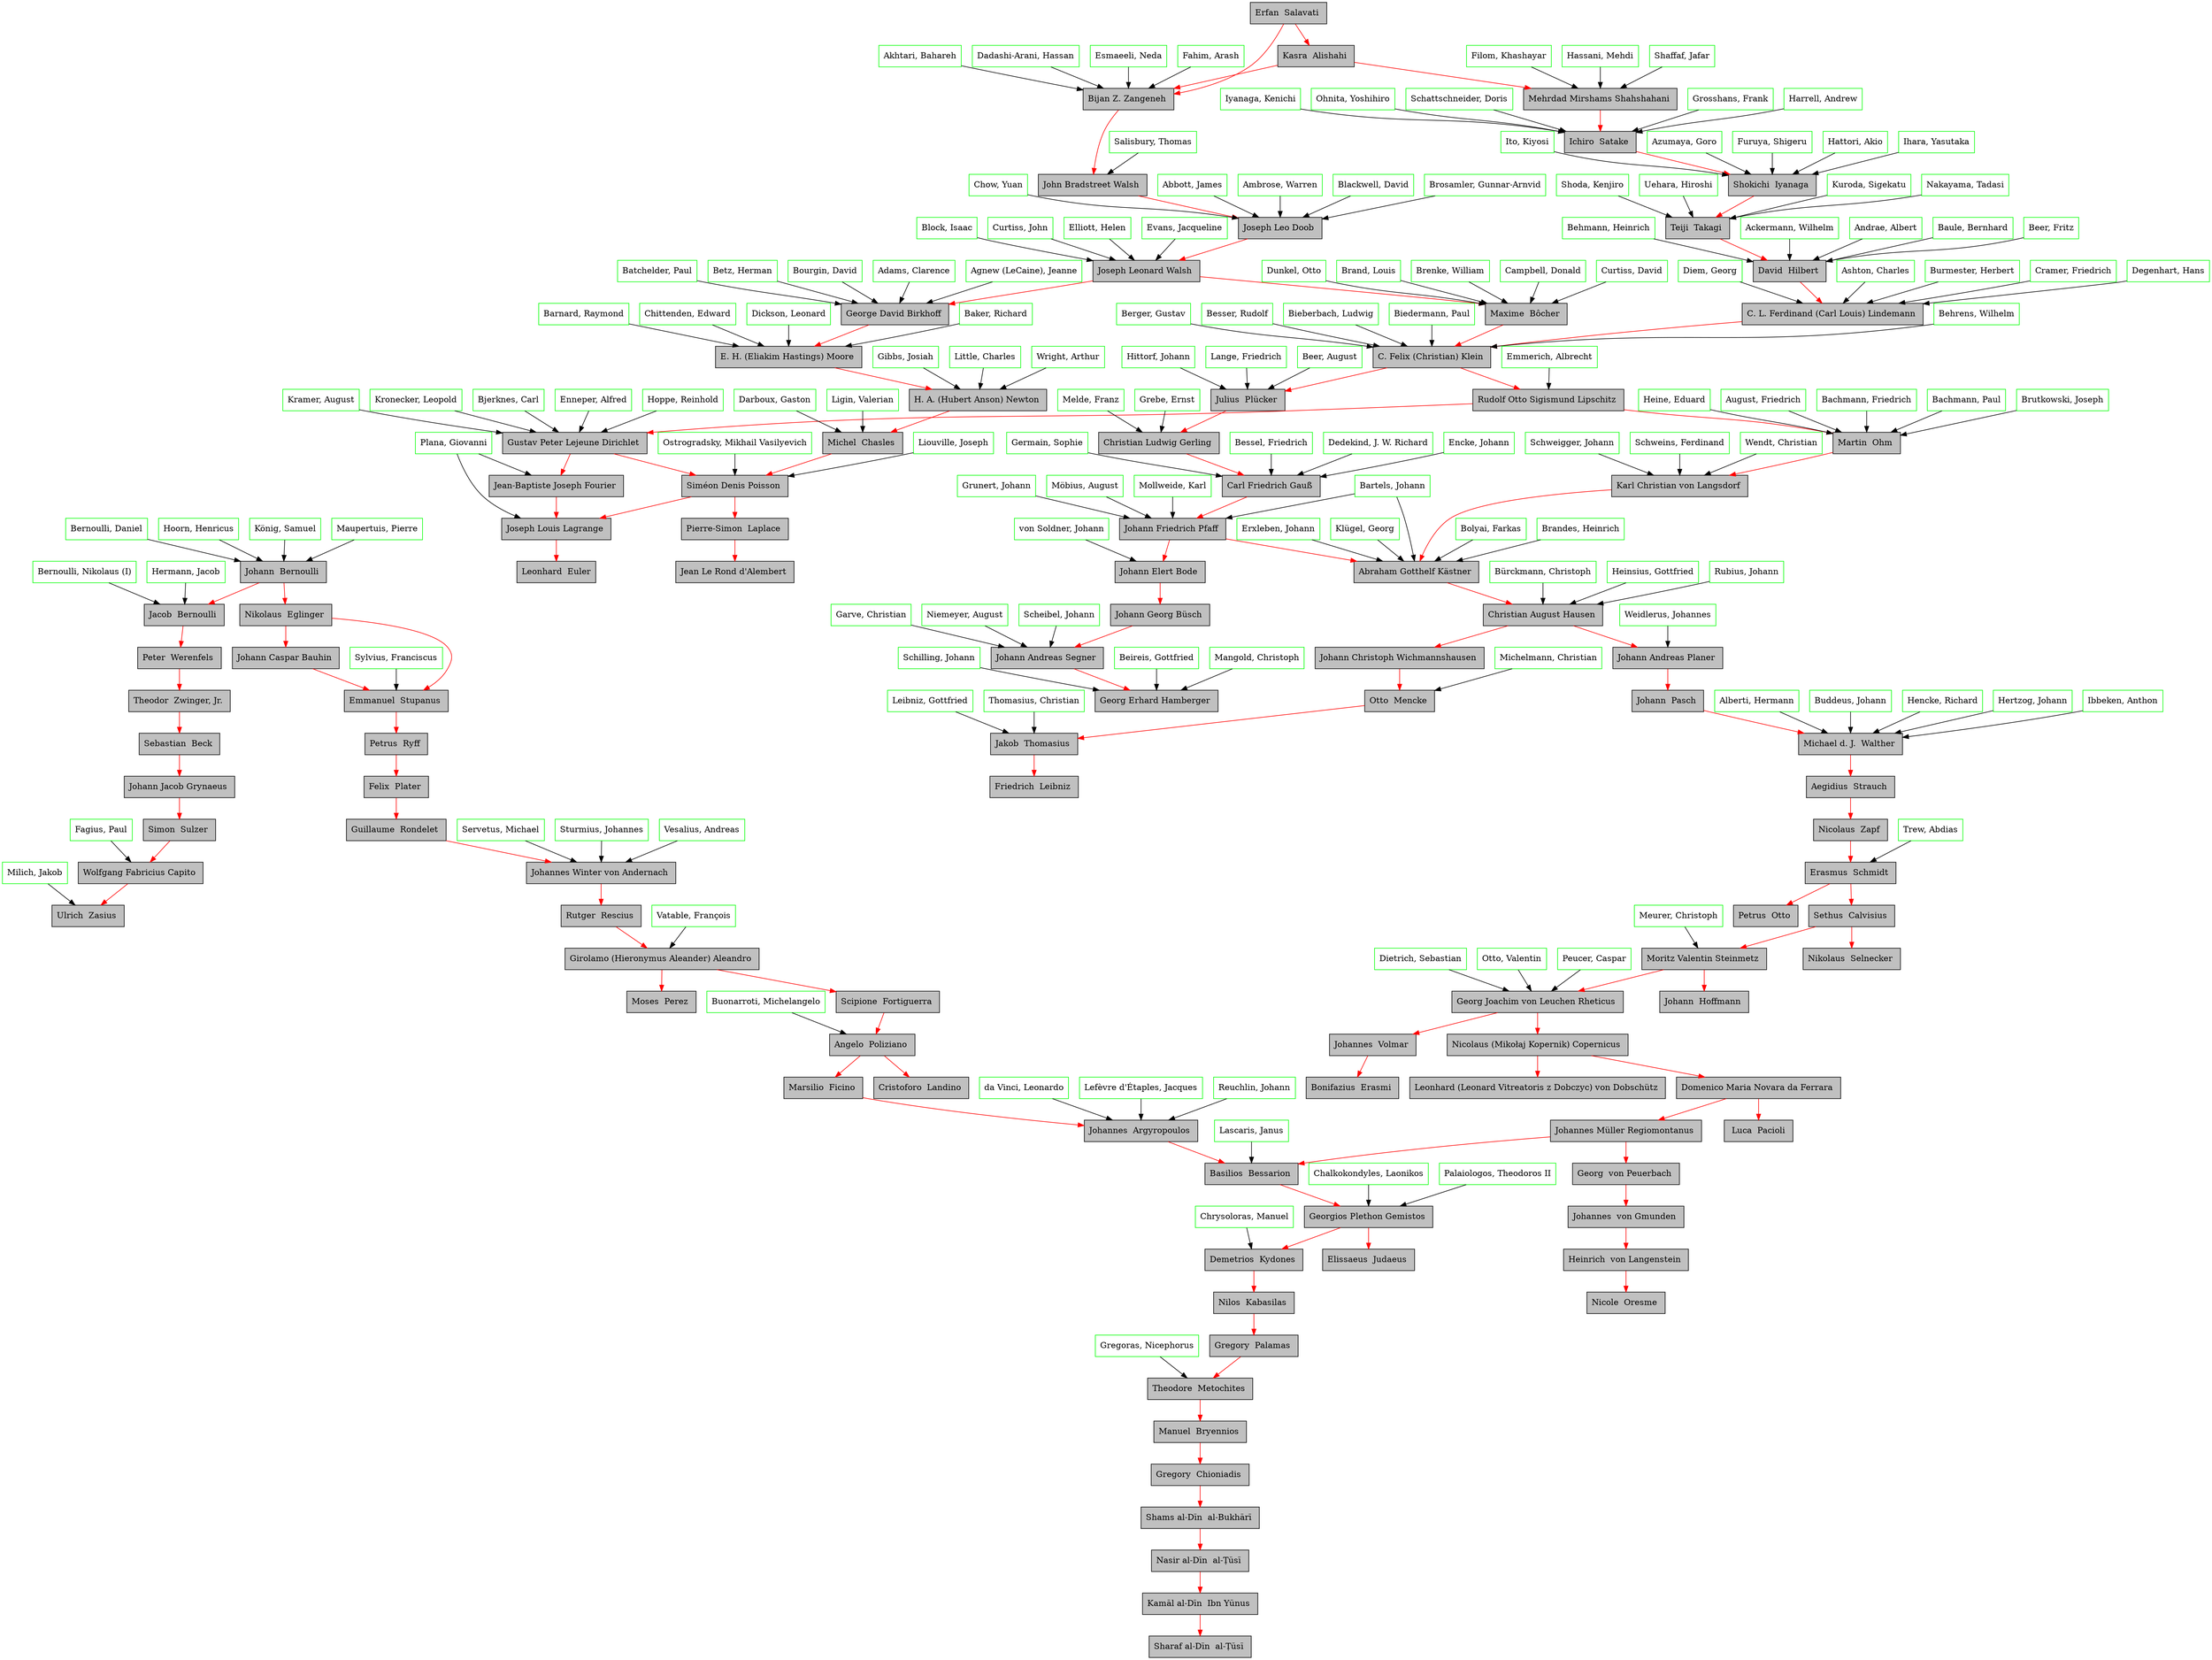 // Generated by console.py
// parameters: up depth=-1, down depth=-1, up width=2, down width=2, presentation width=5
digraph G {
	node [shape=box, style=filled, fillcolor=white];
	127424 [label="Erasmus  Schmidt " fillcolor="gray"];
	127942 [label="Petrus  Otto " fillcolor="gray"];
	131535 [label="Angelo  Poliziano " fillcolor="gray"];
	4225 [label="John Bradstreet Walsh " fillcolor="gray"];
	7298 [label="David  Hilbert " fillcolor="gray"];
	131539 [label="Marsilio  Ficino " fillcolor="gray"];
	131540 [label="Cristoforo  Landino " fillcolor="gray"];
	128986 [label="Johann Andreas Planer " fillcolor="gray"];
	127962 [label="Michael d. J.  Walther " fillcolor="gray"];
	131561 [label="Basilios  Bessarion " fillcolor="gray"];
	137705 [label="Jakob  Thomasius " fillcolor="gray"];
	223724 [label="Kamāl al-Dīn  Ibn Yūnus " fillcolor="gray"];
	131575 [label="Georgios Plethon Gemistos " fillcolor="gray"];
	53410 [label="Johann  Bernoulli " fillcolor="gray"];
	204293 [label="Shams al‐Dīn  al‐Bukhārī " fillcolor="gray"];
	54440 [label="Jacob  Bernoulli " fillcolor="gray"];
	7865 [label="H. A. (Hubert Anson) Newton " fillcolor="gray"];
	230926 [label="Sharaf al-Dīn  al-Ṭūsī " fillcolor="gray"];
	38586 [label="Leonhard  Euler" fillcolor="gray"];
	17608 [label="Bijan Z. Zangeneh " fillcolor="gray"];
	128046 [label="Johann  Pasch " fillcolor="gray"];
	7401 [label="C. Felix (Christian) Klein " fillcolor="gray"];
	7402 [label="Julius  Plücker " fillcolor="gray"];
	7404 [label="C. L. Ferdinand (Carl Louis) Lindemann " fillcolor="gray"];
	5879 [label="George David Birkhoff " fillcolor="gray"];
	201288 [label="Gregory  Chioniadis " fillcolor="gray"];
	21235 [label="Otto  Mencke " fillcolor="gray"];
	7431 [label="Maxime  Bôcher " fillcolor="gray"];
	129628 [label="Nikolaus  Eglinger " fillcolor="gray"];
	32512 [label="Mehrdad Mirshams Shahshahani " fillcolor="gray"];
	184935 [label="Johann  Hoffmann " fillcolor="gray"];
	126571 [label="Rutger  Rescius " fillcolor="gray"];
	158329 [label="Guillaume  Rondelet " fillcolor="gray"];
	134780 [label="Demetrios  Kydones " fillcolor="gray"];
	134781 [label="Elissaeus  Judaeus " fillcolor="gray"];
	126087 [label="Georg  von Peuerbach " fillcolor="gray"];
	4929 [label="Joseph Leonard Walsh " fillcolor="gray"];
	18230 [label="Johann Friedrich Pfaff " fillcolor="gray"];
	18231 [label="Carl Friedrich Gauß " fillcolor="gray"];
	126109 [label="Johannes Müller Regiomontanus " fillcolor="gray"];
	126112 [label="Domenico Maria Novara da Ferrara " fillcolor="gray"];
	126113 [label="Leonhard (Leonard Vitreatoris z Dobczyc) von Dobschütz " fillcolor="gray"];
	57670 [label="Christian August Hausen " fillcolor="gray"];
	22859 [label="Ichiro  Satake " fillcolor="gray"];
	129708 [label="Johann Caspar Bauhin " fillcolor="gray"];
	127668 [label="Johann Georg Büsch " fillcolor="gray"];
	199357 [label="Nicole  Oresme " fillcolor="gray"];
	126659 [label="Ulrich  Zasius " fillcolor="gray"];
	125125 [label="Emmanuel  Stupanus " fillcolor="gray"];
	143045 [label="Johann Jacob Grynaeus " fillcolor="gray"];
	130248 [label="Petrus  Ryff " fillcolor="gray"];
	176844 [label="Gregory  Palamas " fillcolor="gray"];
	127181 [label="Girolamo (Hieronymus Aleander) Aleandro " fillcolor="gray"];
	60782 [label="Johann Andreas Segner " fillcolor="gray"];
	26995 [label="Michel  Chasles " fillcolor="gray"];
	45944 [label="Shokichi  Iyanaga " fillcolor="gray"];
	127710 [label="Johann Elert Bode " fillcolor="gray"];
	126177 [label="Nicolaus (Mikołaj Kopernik) Copernicus " fillcolor="gray"];
	108266 [label="Jean Le Rond d'Alembert " fillcolor="gray"];
	143083 [label="Theodor  Zwinger, Jr. " fillcolor="gray"];
	143084 [label="Peter  Werenfels " fillcolor="gray"];
	143082 [label="Sebastian  Beck " fillcolor="gray"];
	55699 [label="Teiji  Takagi " fillcolor="gray"];
	127734 [label="Nicolaus  Zapf " fillcolor="gray"];
	126724 [label="Bonifazius  Erasmi " fillcolor="gray"];
	108295 [label="Pierre-Simon  Laplace " fillcolor="gray"];
	126730 [label="Johannes  Volmar " fillcolor="gray"];
	66476 [label="Abraham Gotthelf Kästner " fillcolor="gray"];
	143630 [label="Friedrich  Leibniz " fillcolor="gray"];
	806 [label="E. H. (Eliakim Hastings) Moore " fillcolor="gray"];
	47025 [label="Karl Christian von Langsdorf " fillcolor="gray"];
	127264 [label="Heinrich  von Langenstein " fillcolor="gray"];
	17864 [label="Joseph Louis Lagrange " fillcolor="gray"];
	17865 [label="Siméon Denis Poisson " fillcolor="gray"];
	29642 [label="Christian Ludwig Gerling " fillcolor="gray"];
	127790 [label="Moritz Valentin Steinmetz " fillcolor="gray"];
	184631 [label="Theodore  Metochites " fillcolor="gray"];
	47064 [label="Martin  Ohm " fillcolor="gray"];
	127801 [label="Aegidius  Strauch " fillcolor="gray"];
	184632 [label="Manuel  Bryennios " fillcolor="gray"];
	72669 [label="Johann Christoph Wichmannshausen " fillcolor="gray"];
	4598 [label="Joseph Leo Doob " fillcolor="gray"];
	131399 [label="Wolfgang Fabricius Capito " fillcolor="gray"];
	182090 [label="Felix  Plater " fillcolor="gray"];
	182092 [label="Simon  Sulzer " fillcolor="gray"];
	19964 [label="Rudolf Otto Sigismund Lipschitz " fillcolor="gray"];
	131435 [label="Kasra  Alishahi " fillcolor="gray"];
	126827 [label="Georg Joachim von Leuchen Rheticus " fillcolor="gray"];
	131444 [label="Johannes  Argyropoulos " fillcolor="gray"];
	131446 [label="Moses  Perez " fillcolor="gray"];
	119159 [label="Johannes Winter von Andernach " fillcolor="gray"];
	131447 [label="Scipione  Fortiguerra " fillcolor="gray"];
	127864 [label="Nikolaus  Selnecker " fillcolor="gray"];
	17946 [label="Gustav Peter Lejeune Dirichlet " fillcolor="gray"];
	189839 [label="Erfan  Salavati " fillcolor="gray"];
	127898 [label="Sethus  Calvisius " fillcolor="gray"];
	17981 [label="Jean-Baptiste Joseph Fourier " fillcolor="gray"];
	217509 [label="Nasir al-Dīn  al-Ṭūsī " fillcolor="gray"];
	126887 [label="Johannes  von Gmunden " fillcolor="gray"];
	126888 [label=" Luca  Pacioli " fillcolor="gray"];
	146365 [label="Nilos  Kabasilas " fillcolor="gray"];
	125886 [label="Georg Erhard Hamberger " fillcolor="gray"];
	127424 -> 127898 [color="red"];
	127424 -> 127942 [color="red"];
	131535 -> 131539 [color="red"];
	131535 -> 131540 [color="red"];
	4225 -> 4598 [color="red"];
	7298 -> 7404 [color="red"];
	131539 -> 131444 [color="red"];
	128986 -> 128046 [color="red"];
	127962 -> 127801 [color="red"];
	131561 -> 131575 [color="red"];
	137705 -> 143630 [color="red"];
	223724 -> 230926 [color="red"];
	131575 -> 134780 [color="red"];
	131575 -> 134781 [color="red"];
	53410 -> 54440 [color="red"];
	53410 -> 129628 [color="red"];
	204293 -> 217509 [color="red"];
	54440 -> 143084 [color="red"];
	7865 -> 26995 [color="red"];
	17608 -> 4225 [color="red"];
	128046 -> 127962 [color="red"];
	7401 -> 7402 [color="red"];
	7401 -> 19964 [color="red"];
	7402 -> 29642 [color="red"];
	7404 -> 7401 [color="red"];
	5879 -> 806 [color="red"];
	201288 -> 204293 [color="red"];
	21235 -> 137705 [color="red"];
	7431 -> 7401 [color="red"];
	129628 -> 129708 [color="red"];
	129628 -> 125125 [color="red"];
	32512 -> 22859 [color="red"];
	126571 -> 127181 [color="red"];
	158329 -> 119159 [color="red"];
	134780 -> 146365 [color="red"];
	126087 -> 126887 [color="red"];
	4929 -> 5879 [color="red"];
	4929 -> 7431 [color="red"];
	18230 -> 66476 [color="red"];
	18230 -> 127710 [color="red"];
	18231 -> 18230 [color="red"];
	126109 -> 131561 [color="red"];
	126109 -> 126087 [color="red"];
	126112 -> 126888 [color="red"];
	126112 -> 126109 [color="red"];
	57670 -> 128986 [color="red"];
	57670 -> 72669 [color="red"];
	22859 -> 45944 [color="red"];
	129708 -> 125125 [color="red"];
	127668 -> 60782 [color="red"];
	125125 -> 130248 [color="red"];
	143045 -> 182092 [color="red"];
	130248 -> 182090 [color="red"];
	176844 -> 184631 [color="red"];
	127181 -> 131446 [color="red"];
	127181 -> 131447 [color="red"];
	60782 -> 125886 [color="red"];
	26995 -> 17865 [color="red"];
	45944 -> 55699 [color="red"];
	127710 -> 127668 [color="red"];
	126177 -> 126112 [color="red"];
	126177 -> 126113 [color="red"];
	143083 -> 143082 [color="red"];
	143084 -> 143083 [color="red"];
	143082 -> 143045 [color="red"];
	55699 -> 7298 [color="red"];
	127734 -> 127424 [color="red"];
	108295 -> 108266 [color="red"];
	126730 -> 126724 [color="red"];
	66476 -> 57670 [color="red"];
	806 -> 7865 [color="red"];
	47025 -> 66476 [color="red"];
	127264 -> 199357 [color="red"];
	17864 -> 38586 [color="red"];
	17865 -> 17864 [color="red"];
	17865 -> 108295 [color="red"];
	29642 -> 18231 [color="red"];
	127790 -> 126827 [color="red"];
	127790 -> 184935 [color="red"];
	184631 -> 184632 [color="red"];
	47064 -> 47025 [color="red"];
	127801 -> 127734 [color="red"];
	184632 -> 201288 [color="red"];
	72669 -> 21235 [color="red"];
	4598 -> 4929 [color="red"];
	131399 -> 126659 [color="red"];
	182090 -> 158329 [color="red"];
	182092 -> 131399 [color="red"];
	19964 -> 47064 [color="red"];
	19964 -> 17946 [color="red"];
	131435 -> 17608 [color="red"];
	131435 -> 32512 [color="red"];
	126827 -> 126177 [color="red"];
	126827 -> 126730 [color="red"];
	131444 -> 131561 [color="red"];
	119159 -> 126571 [color="red"];
	131447 -> 131535 [color="red"];
	17946 -> 17865 [color="red"];
	17946 -> 17981 [color="red"];
	189839 -> 17608 [color="red"];
	189839 -> 131435 [color="red"];
	127898 -> 127864 [color="red"];
	127898 -> 127790 [color="red"];
	17981 -> 17864 [color="red"];
	217509 -> 223724 [color="red"];
	126887 -> 127264 [color="red"];
	146365 -> 176844 [color="red"];
	127665 [label="Trew, Abdias" color="green"];
	127665 -> 127424
	131589 [label="Buonarroti, Michelangelo" color="green"];
	131589 -> 131535
	17626 [label="Salisbury, Thomas" color="green"];
	17626 -> 4225
	7396 [label="Ackermann, Wilhelm" color="green"];
	7396 -> 7298
	7359 [label="Andrae, Albert" color="green"];
	7359 -> 7298
	7389 [label="Baule, Bernhard" color="green"];
	7389 -> 7298
	7336 [label="Beer, Fritz" color="green"];
	7336 -> 7298
	7392 [label="Behmann, Heinrich" color="green"];
	7392 -> 7298
	129079 [label="Weidlerus, Johannes" color="green"];
	129079 -> 128986
	232588 [label="Alberti, Hermann" color="green"];
	232588 -> 127962
	127646 [label="Buddeus, Johann" color="green"];
	127646 -> 127962
	232585 [label="Hencke, Richard" color="green"];
	232585 -> 127962
	232584 [label="Hertzog, Johann" color="green"];
	232584 -> 127962
	232587 [label="Ibbeken, Anthon" color="green"];
	232587 -> 127962
	131541 [label="Lascaris, Janus" color="green"];
	131541 -> 131561
	60985 [label="Leibniz, Gottfried" color="green"];
	60985 -> 137705
	127946 [label="Thomasius, Christian" color="green"];
	127946 -> 137705
	157015 [label="Chalkokondyles, Laonikos" color="green"];
	157015 -> 131575
	133754 [label="Palaiologos, Theodoros II" color="green"];
	133754 -> 131575
	108998 [label="Bernoulli, Daniel" color="green"];
	108998 -> 53410
	113403 [label="Hoorn, Henricus" color="green"];
	113403 -> 53410
	110897 [label="König, Samuel" color="green"];
	110897 -> 53410
	235010 [label="Maupertuis, Pierre" color="green"];
	235010 -> 53410
	103742 [label="Bernoulli, Nikolaus (I)" color="green"];
	103742 -> 54440
	96720 [label="Hermann, Jacob" color="green"];
	96720 -> 54440
	132578 [label="Gibbs, Josiah" color="green"];
	132578 -> 7865
	22376 [label="Little, Charles" color="green"];
	22376 -> 7865
	118720 [label="Wright, Arthur" color="green"];
	118720 -> 7865
	185687 [label="Akhtari, Bahareh" color="green"];
	185687 -> 17608
	143427 [label="Dadashi-Arani, Hassan" color="green"];
	143427 -> 17608
	209087 [label="Esmaeeli, Neda" color="green"];
	209087 -> 17608
	143550 [label="Fahim, Arash" color="green"];
	143550 -> 17608
	7450 [label="Behrens, Wilhelm" color="green"];
	7450 -> 7401
	217696 [label="Berger, Gustav" color="green"];
	217696 -> 7401
	217697 [label="Besser, Rudolf" color="green"];
	217697 -> 7401
	19524 [label="Bieberbach, Ludwig" color="green"];
	19524 -> 7401
	745 [label="Biedermann, Paul" color="green"];
	745 -> 7401
	137028 [label="Beer, August" color="green"];
	137028 -> 7402
	190351 [label="Hittorf, Johann" color="green"];
	190351 -> 7402
	231030 [label="Lange, Friedrich" color="green"];
	231030 -> 7402
	53546 [label="Ashton, Charles" color="green"];
	53546 -> 7404
	54640 [label="Burmester, Herbert" color="green"];
	54640 -> 7404
	53544 [label="Cramer, Friedrich" color="green"];
	53544 -> 7404
	53545 [label="Degenhart, Hans" color="green"];
	53545 -> 7404
	57836 [label="Diem, Georg" color="green"];
	57836 -> 7404
	4931 [label="Adams, Clarence" color="green"];
	4931 -> 5879
	43589 [label="Agnew (LeCaine), Jeanne" color="green"];
	43589 -> 5879
	4923 [label="Batchelder, Paul" color="green"];
	4923 -> 5879
	4940 [label="Betz, Herman" color="green"];
	4940 -> 5879
	5655 [label="Bourgin, David" color="green"];
	5655 -> 5879
	77909 [label="Michelmann, Christian" color="green"];
	77909 -> 21235
	8156 [label="Brand, Louis" color="green"];
	8156 -> 7431
	8150 [label="Brenke, William" color="green"];
	8150 -> 7431
	8146 [label="Campbell, Donald" color="green"];
	8146 -> 7431
	8148 [label="Curtiss, David" color="green"];
	8148 -> 7431
	8147 [label="Dunkel, Otto" color="green"];
	8147 -> 7431
	263996 [label="Filom, Khashayar" color="green"];
	263996 -> 32512
	150430 [label="Hassani, Mehdi" color="green"];
	150430 -> 32512
	157450 [label="Shaffaf, Jafar" color="green"];
	157450 -> 32512
	135185 [label="Chrysoloras, Manuel" color="green"];
	135185 -> 134780
	35881 [label="Block, Isaac" color="green"];
	35881 -> 4929
	35897 [label="Curtiss, John" color="green"];
	35897 -> 4929
	41350 [label="Elliott, Helen" color="green"];
	41350 -> 4929
	35884 [label="Evans, Jacqueline" color="green"];
	35884 -> 4929
	151180 [label="Bartels, Johann" color="green"];
	151180 -> 18230
	51876 [label="Grunert, Johann" color="green"];
	51876 -> 18230
	35953 [label="Möbius, August" color="green"];
	35953 -> 18230
	140135 [label="Mollweide, Karl" color="green"];
	140135 -> 18230
	18603 [label="Bessel, Friedrich" color="green"];
	18603 -> 18231
	18233 [label="Dedekind, J. W. Richard" color="green"];
	18233 -> 18231
	62547 [label="Encke, Johann" color="green"];
	62547 -> 18231
	55175 [label="Germain, Sophie" color="green"];
	55175 -> 18231
	60213 [label="Bürckmann, Christoph" color="green"];
	60213 -> 57670
	103387 [label="Heinsius, Gottfried" color="green"];
	103387 -> 57670
	235337 [label="Rubius, Johann" color="green"];
	235337 -> 57670
	6566 [label="Grosshans, Frank" color="green"];
	6566 -> 22859
	32514 [label="Harrell, Andrew" color="green"];
	32514 -> 22859
	6568 [label="Iyanaga, Kenichi" color="green"];
	6568 -> 22859
	187723 [label="Ohnita, Yoshihiro" color="green"];
	187723 -> 22859
	65014 [label="Schattschneider, Doris" color="green"];
	65014 -> 22859
	126667 [label="Milich, Jakob" color="green"];
	126667 -> 126659
	101860 [label="Sylvius, Franciscus" color="green"];
	101860 -> 125125
	131235 [label="Vatable, François" color="green"];
	131235 -> 127181
	60816 [label="Garve, Christian" color="green"];
	60816 -> 60782
	60815 [label="Niemeyer, August" color="green"];
	60815 -> 60782
	60817 [label="Scheibel, Johann" color="green"];
	60817 -> 60782
	34254 [label="Darboux, Gaston" color="green"];
	34254 -> 26995
	199754 [label="Ligin, Valerian" color="green"];
	199754 -> 26995
	9437 [label="Azumaya, Goro" color="green"];
	9437 -> 45944
	173857 [label="Furuya, Shigeru" color="green"];
	173857 -> 45944
	177207 [label="Hattori, Akio" color="green"];
	177207 -> 45944
	172396 [label="Ihara, Yasutaka" color="green"];
	172396 -> 45944
	93772 [label="Ito, Kiyosi" color="green"];
	93772 -> 45944
	206303 [label="von Soldner, Johann" color="green"];
	206303 -> 127710
	32925 [label="Kuroda, Sigekatu" color="green"];
	32925 -> 55699
	147654 [label="Nakayama, Tadasi" color="green"];
	147654 -> 55699
	115781 [label="Shoda, Kenjiro" color="green"];
	115781 -> 55699
	42575 [label="Uehara, Hiroshi" color="green"];
	42575 -> 55699
	151180 [label="Bartels, Johann" color="green"];
	151180 -> 66476
	101403 [label="Bolyai, Farkas" color="green"];
	101403 -> 66476
	65162 [label="Brandes, Heinrich" color="green"];
	65162 -> 66476
	92586 [label="Erxleben, Johann" color="green"];
	92586 -> 66476
	60131 [label="Klügel, Georg" color="green"];
	60131 -> 66476
	5893 [label="Baker, Richard" color="green"];
	5893 -> 806
	6116 [label="Barnard, Raymond" color="green"];
	6116 -> 806
	5901 [label="Chittenden, Edward" color="green"];
	5901 -> 806
	5695 [label="Dickson, Leonard" color="green"];
	5695 -> 806
	101893 [label="Schweigger, Johann" color="green"];
	101893 -> 47025
	90694 [label="Schweins, Ferdinand" color="green"];
	90694 -> 47025
	59684 [label="Wendt, Christian" color="green"];
	59684 -> 47025
	43262 [label="Plana, Giovanni" color="green"];
	43262 -> 17864
	55185 [label="Liouville, Joseph" color="green"];
	55185 -> 17865
	259973 [label="Ostrogradsky, Mikhail Vasilyevich" color="green"];
	259973 -> 17865
	55316 [label="Grebe, Ernst" color="green"];
	55316 -> 29642
	225034 [label="Melde, Franz" color="green"];
	225034 -> 29642
	144220 [label="Meurer, Christoph" color="green"];
	144220 -> 127790
	187070 [label="Gregoras, Nicephorus" color="green"];
	187070 -> 184631
	58045 [label="August, Friedrich" color="green"];
	58045 -> 47064
	58046 [label="Bachmann, Friedrich" color="green"];
	58046 -> 47064
	18598 [label="Bachmann, Paul" color="green"];
	18598 -> 47064
	58056 [label="Brutkowski, Joseph" color="green"];
	58056 -> 47064
	45117 [label="Heine, Eduard" color="green"];
	45117 -> 47064
	4217 [label="Abbott, James" color="green"];
	4217 -> 4598
	4208 [label="Ambrose, Warren" color="green"];
	4208 -> 4598
	4209 [label="Blackwell, David" color="green"];
	4209 -> 4598
	4223 [label="Brosamler, Gunnar-Arnvid" color="green"];
	4223 -> 4598
	4215 [label="Chow, Yuan" color="green"];
	4215 -> 4598
	131236 [label="Fagius, Paul" color="green"];
	131236 -> 131399
	55027 [label="Emmerich, Albrecht" color="green"];
	55027 -> 19964
	126957 [label="Dietrich, Sebastian" color="green"];
	126957 -> 126827
	127061 [label="Otto, Valentin" color="green"];
	127061 -> 126827
	126875 [label="Peucer, Caspar" color="green"];
	126875 -> 126827
	131700 [label="da Vinci, Leonardo" color="green"];
	131700 -> 131444
	131398 [label="Lefèvre d'Étaples, Jacques" color="green"];
	131398 -> 131444
	125760 [label="Reuchlin, Johann" color="green"];
	125760 -> 131444
	126064 [label="Servetus, Michael" color="green"];
	126064 -> 119159
	125665 [label="Sturmius, Johannes" color="green"];
	125665 -> 119159
	119178 [label="Vesalius, Andreas" color="green"];
	119178 -> 119159
	66101 [label="Bjerknes, Carl" color="green"];
	66101 -> 17946
	59343 [label="Enneper, Alfred" color="green"];
	59343 -> 17946
	227483 [label="Hoppe, Reinhold" color="green"];
	227483 -> 17946
	156729 [label="Kramer, August" color="green"];
	156729 -> 17946
	17982 [label="Kronecker, Leopold" color="green"];
	17982 -> 17946
	43262 [label="Plana, Giovanni" color="green"];
	43262 -> 17981
	215353 [label="Beireis, Gottfried" color="green"];
	215353 -> 125886
	139734 [label="Mangold, Christoph" color="green"];
	139734 -> 125886
	232371 [label="Schilling, Johann" color="green"];
	232371 -> 125886
}
